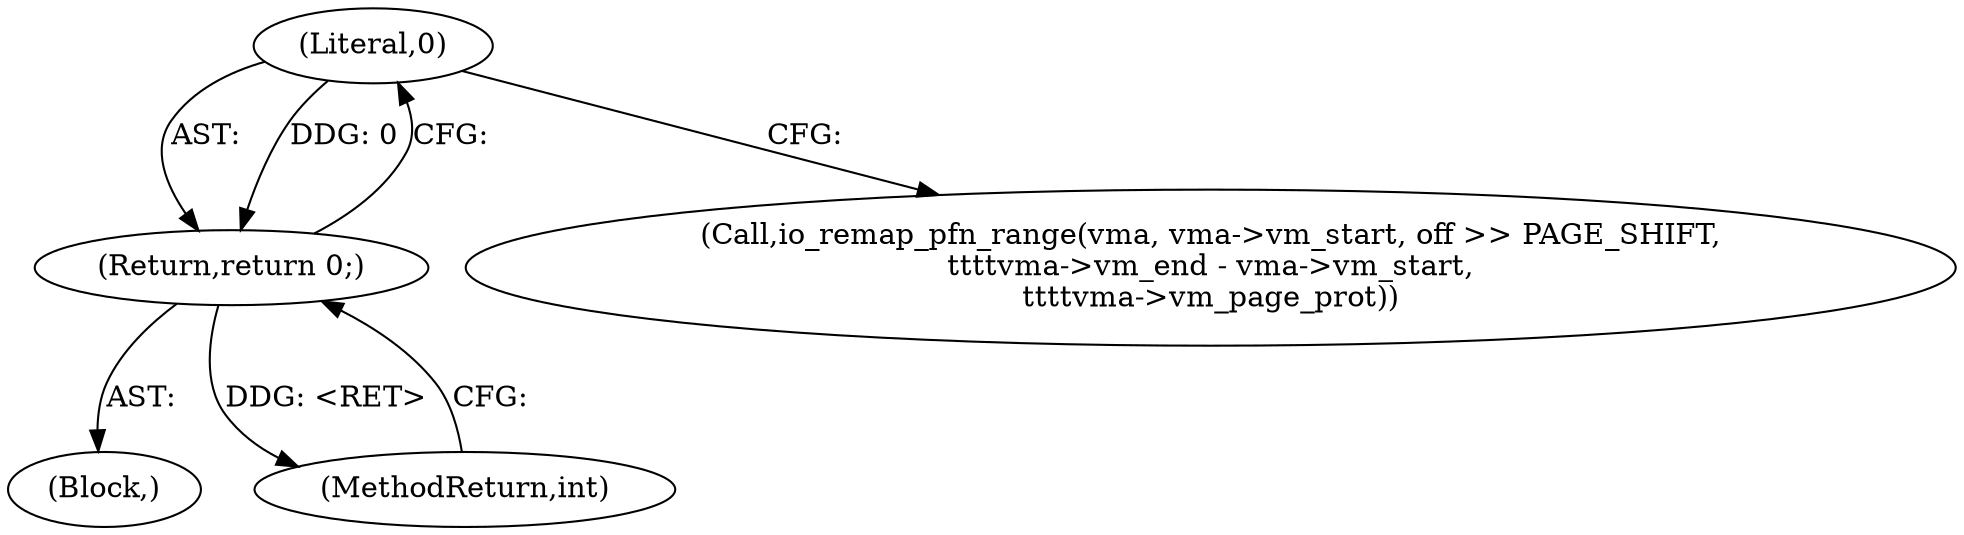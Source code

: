 digraph "1_linux_7314e613d5ff9f0934f7a0f74ed7973b903315d1_0@del" {
"1000218" [label="(Literal,0)"];
"1000217" [label="(Return,return 0;)"];
"1000104" [label="(Block,)"];
"1000217" [label="(Return,return 0;)"];
"1000219" [label="(MethodReturn,int)"];
"1000195" [label="(Call,io_remap_pfn_range(vma, vma->vm_start, off >> PAGE_SHIFT,\n\t\t\t\tvma->vm_end - vma->vm_start,\n\t\t\t\tvma->vm_page_prot))"];
"1000218" [label="(Literal,0)"];
"1000218" -> "1000217"  [label="AST: "];
"1000218" -> "1000195"  [label="CFG: "];
"1000217" -> "1000218"  [label="CFG: "];
"1000218" -> "1000217"  [label="DDG: 0"];
"1000217" -> "1000104"  [label="AST: "];
"1000219" -> "1000217"  [label="CFG: "];
"1000217" -> "1000219"  [label="DDG: <RET>"];
}
